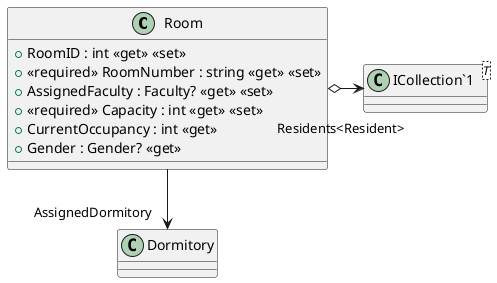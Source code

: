 @startuml
class Room {
    + RoomID : int <<get>> <<set>>
    + <<required>> RoomNumber : string <<get>> <<set>>
    + AssignedFaculty : Faculty? <<get>> <<set>>
    + <<required>> Capacity : int <<get>> <<set>>
    + CurrentOccupancy : int <<get>>
    + Gender : Gender? <<get>>
}
class "ICollection`1"<T> {
}
Room --> "AssignedDormitory" Dormitory
Room o-> "Residents<Resident>" "ICollection`1"
@enduml
